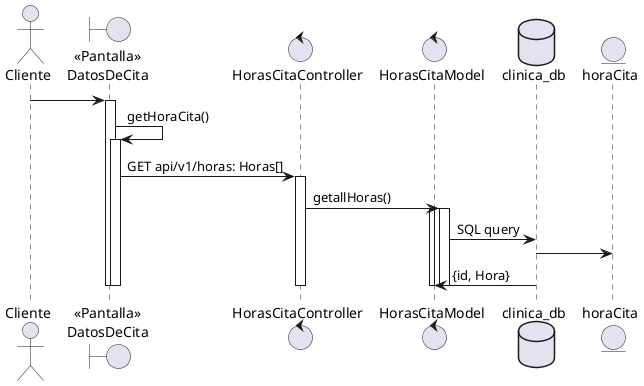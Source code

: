 
@startuml

actor "Cliente" as actorCliente
boundary "<<Pantalla>>\nDatosDeCita" as boundryPantallaDatosDeCita

actorCliente -> boundryPantallaDatosDeCita
activate boundryPantallaDatosDeCita
    boundryPantallaDatosDeCita -> boundryPantallaDatosDeCita: getHoraCita()
    activate boundryPantallaDatosDeCita
        control "HorasCitaController" as horasCitaController
            control "HorasCitaModel" as horasCitaModel
            boundryPantallaDatosDeCita -> horasCitaController: GET api/v1/horas: Horas[]
            activate horasCitaController
                horasCitaController -> horasCitaModel: getallHoras()
                activate horasCitaModel
                    database "clinica_db" as dbClinica
                    entity horaCita
                    
                    activate horasCitaModel
                        activate horasCitaModel
                            horasCitaModel -> dbClinica: SQL query
                            dbClinica -> horaCita
                            dbClinica -> horasCitaModel: {id, Hora}
                        deactivate

                    deactivate
                deactivate horasCitaModel
            deactivate horasCitaController
        deactivate boundryPantallaDatosDeCita
    deactivate boundryPantallaDatosDeCita
deactivate actorCliente

@enduml


